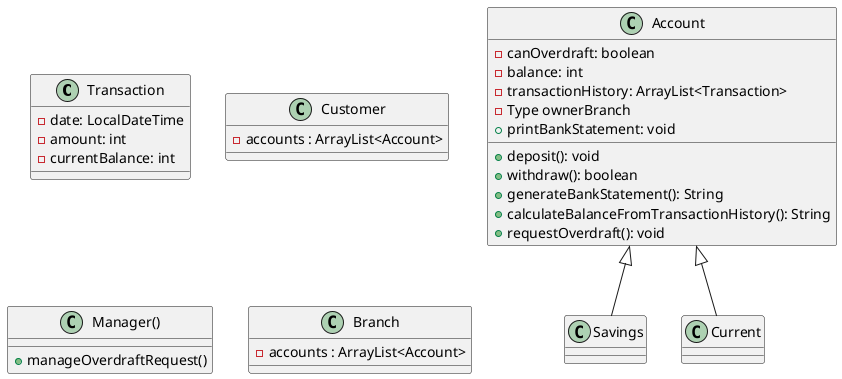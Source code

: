 @startuml

Class Transaction {
- date: LocalDateTime
- amount: int
- currentBalance: int
}

Class Customer {
- accounts : ArrayList<Account>
}

Class Account {
- canOverdraft: boolean
- balance: int
- transactionHistory: ArrayList<Transaction>
- Type ownerBranch
+ deposit(): void
+ withdraw(): boolean
+ generateBankStatement(): String
+ calculateBalanceFromTransactionHistory(): String
+ printBankStatement: void
+ requestOverdraft(): void
}

Class Savings extends Account {
}

Class Current extends Account {
}

Class Manager(){
+ manageOverdraftRequest()
}

Class Branch {
- accounts : ArrayList<Account>
}
@enduml